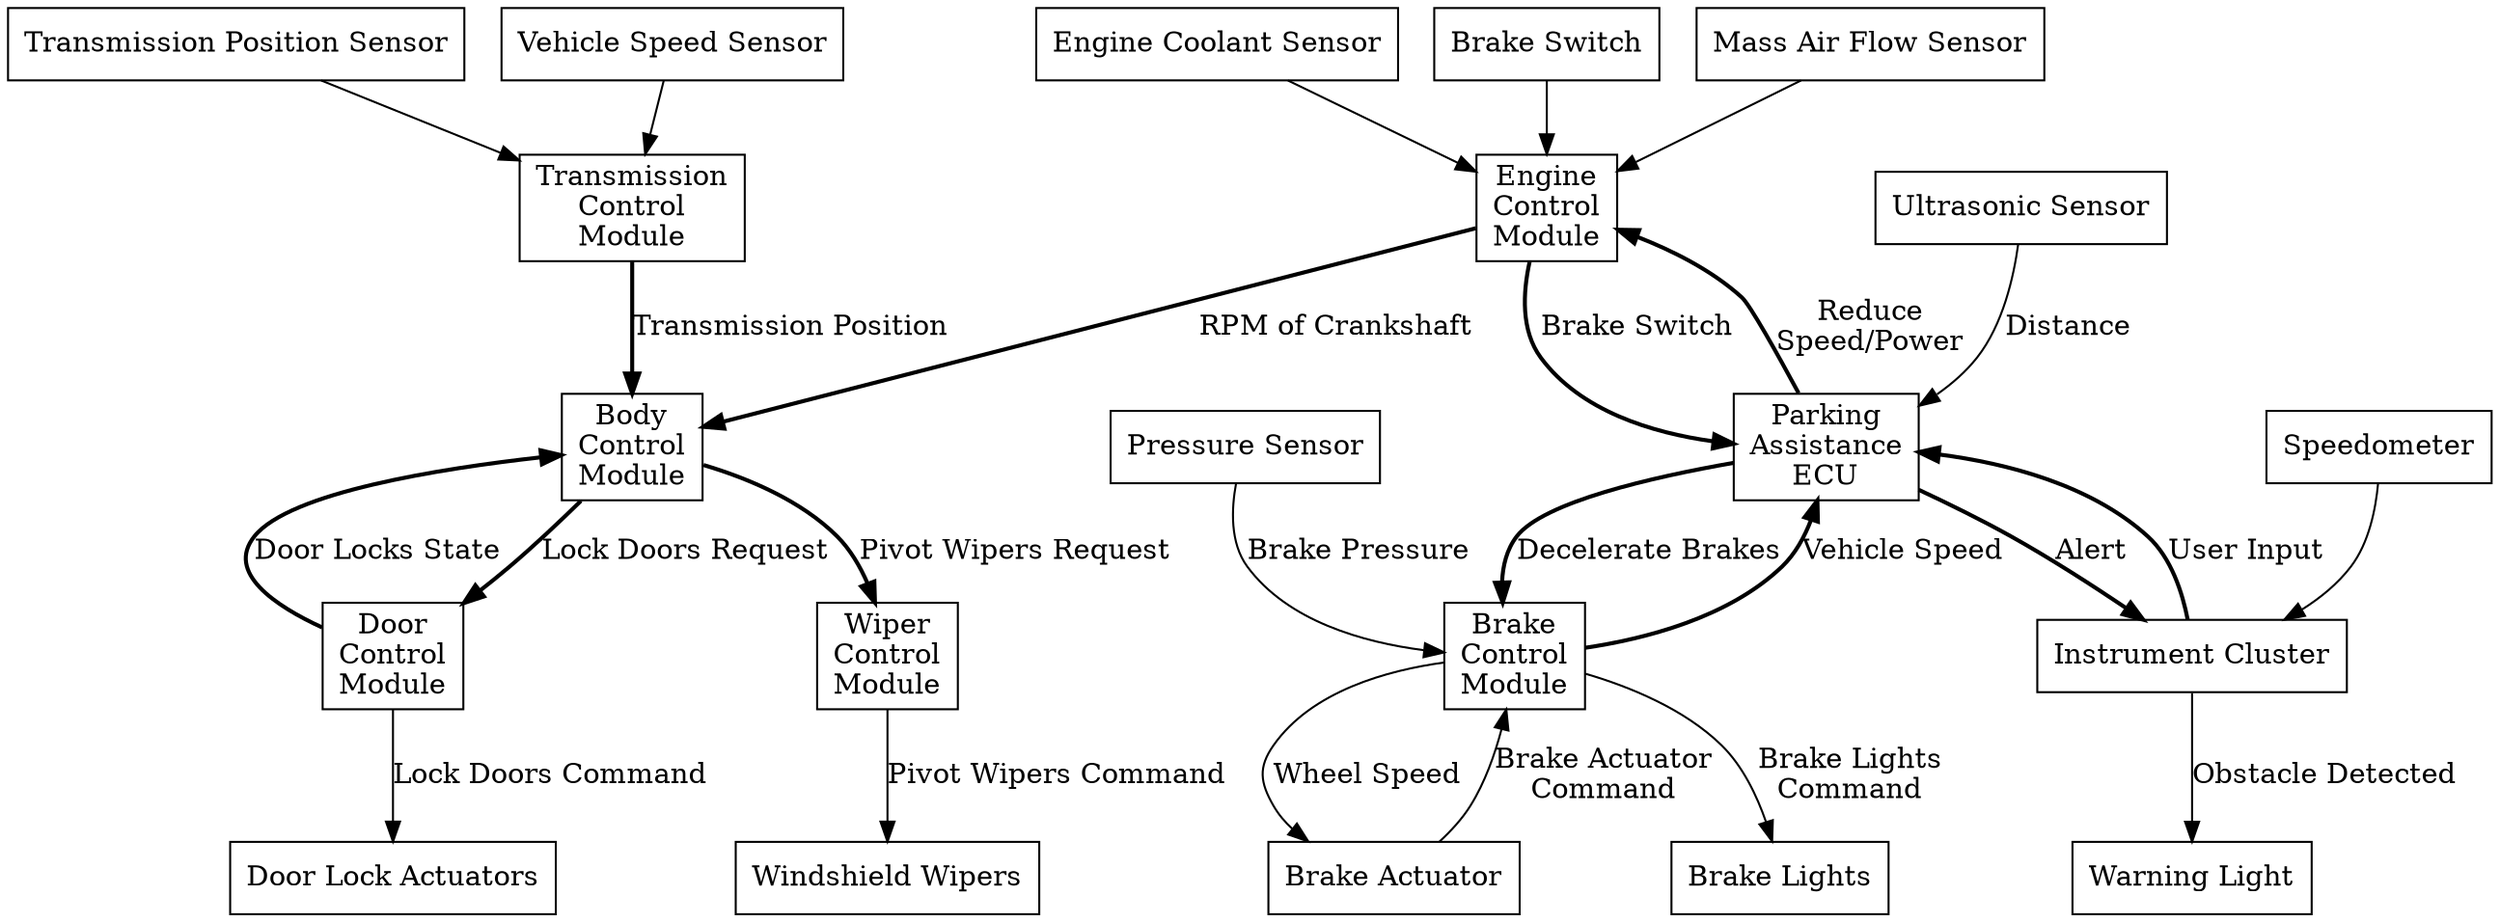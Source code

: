 digraph G {
  node [shape=box]
  A[ label="Engine\nControl\nModule" pos="10,7!" ]
  B[ label="Transmission\nControl\nModule" pos="4,7!" ]
  C[ label="Brake\nControl\nModule" pos="15,3!" ]
  D[ label="Body\nControl\nModule" pos="8,5!" ]
  E[ label="Instrument Cluster" pos="15,7!"]
  F[ label="Parking\nAssistance\nECU" pos="12,5!" ]
  G[ label="Door\nControl\nModule" pos="3,5!" ]
  H[ label="Wiper\nControl\nModule" pos="4,3!" ]

  // ECM -> BCM
  A -> D [ label="RPM of Crankshaft" penwidth=2 ]

  // Parking Assistance ECU <-> ECM
  F -> A [ label="Reduce\nSpeed/Power" penwidth=2 ]
  A -> F [ label="Brake Switch" penwidth=2 ]

  // BCM <-> Door Control Module
  D -> G [ label="Lock Doors Request" penwidth=2 ]
  G -> D [ label="Door Locks State" penwidth=2 ]

  // BCM <-> Wiper Control Module
  D -> H [ label="Pivot Wipers Request" penwidth=2 ]

  // Parking Assistance ECU <-> Instrument Cluster
  E -> F [ label="User Input" penwidth=2 ]
  F -> E [ label="Alert" penwidth=2 ]

  // Parking Assistance ECU <-> Brake Control Module
  F -> C [ label="Decelerate Brakes" penwidth=2 ]
  C -> F [ label="Vehicle Speed" penwidth=2 ]

  // Transmission control Module <-> Body Control Module
  B -> D [ label="Transmission Position" penwidth=2 ]

  // Parking Assistance ECU
  I [ label="Ultrasonic Sensor" pos="9,3!"]
  I -> F [ label="Distance" ]


  // Engine Control Module
  J [ label="Brake Switch" pos="8,9!" ]
  P [ label="Mass Air Flow Sensor" pos="10,9!" ]
  Q [ label="Engine Coolant Sensor" pos="12,9!" ]
  J -> A
  P -> A
  Q -> A

  // Brake Control Module
  K [ label="Brake Actuator" pos="18,1!" ]
  L [ label="Brake Lights" pos="20,3!"]
  M [ label="Pressure Sensor" pos="18,5!"]
  K -> C [ label="Brake Actuator\nCommand" ]
  C -> K [ label="Wheel Speed" ]
  C -> L [ label="Brake Lights\nCommand" ]
  M -> C [ label="Brake Pressure" ]

  // Instrument Cluster
  N [ label="Warning Light" pos="18,9!" ]
  R [ label="Speedometer" pos="19,7!" ]
  E -> N [ label="Obstacle Detected" ]
  R -> E

  // Transmission Control Module
  O [ label="Vehicle Speed Sensor" pos="4,9!" ]
  S [ label="Transmission Position Sensor" pos="-1,7!" ]
  O -> B
  S -> B

  // Door Control Module
  T [ label="Door Lock Actuators" ]
  G -> T [ label="Lock Doors Command" ]

  // Wiper Control Module
  U [ label="Windshield Wipers" pos="4,1!" ]
  H -> U [ label="Pivot Wipers Command" ]
}
